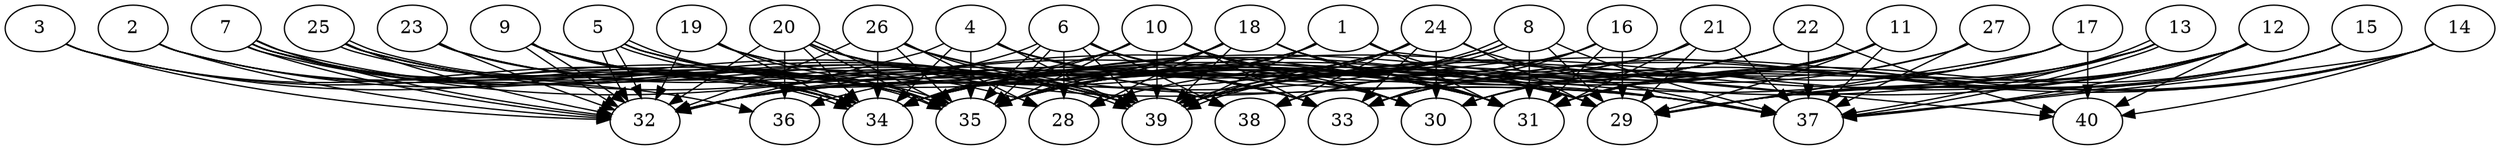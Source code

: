 // DAG automatically generated by daggen at Thu Oct  3 14:06:48 2019
// ./daggen --dot -n 40 --ccr 0.4 --fat 0.9 --regular 0.7 --density 0.9 --mindata 5242880 --maxdata 52428800 
digraph G {
  1 [size="14210560", alpha="0.04", expect_size="5684224"] 
  1 -> 29 [size ="5684224"]
  1 -> 31 [size ="5684224"]
  1 -> 32 [size ="5684224"]
  1 -> 34 [size ="5684224"]
  1 -> 35 [size ="5684224"]
  1 -> 39 [size ="5684224"]
  1 -> 40 [size ="5684224"]
  2 [size="117532160", alpha="0.02", expect_size="47012864"] 
  2 -> 32 [size ="47012864"]
  2 -> 34 [size ="47012864"]
  2 -> 35 [size ="47012864"]
  2 -> 39 [size ="47012864"]
  3 [size="81164800", alpha="0.02", expect_size="32465920"] 
  3 -> 32 [size ="32465920"]
  3 -> 34 [size ="32465920"]
  3 -> 35 [size ="32465920"]
  3 -> 39 [size ="32465920"]
  4 [size="76892160", alpha="0.15", expect_size="30756864"] 
  4 -> 29 [size ="30756864"]
  4 -> 30 [size ="30756864"]
  4 -> 32 [size ="30756864"]
  4 -> 33 [size ="30756864"]
  4 -> 34 [size ="30756864"]
  4 -> 35 [size ="30756864"]
  4 -> 39 [size ="30756864"]
  5 [size="95329280", alpha="0.18", expect_size="38131712"] 
  5 -> 29 [size ="38131712"]
  5 -> 32 [size ="38131712"]
  5 -> 32 [size ="38131712"]
  5 -> 33 [size ="38131712"]
  5 -> 35 [size ="38131712"]
  5 -> 35 [size ="38131712"]
  5 -> 39 [size ="38131712"]
  6 [size="122862080", alpha="0.02", expect_size="49144832"] 
  6 -> 28 [size ="49144832"]
  6 -> 30 [size ="49144832"]
  6 -> 32 [size ="49144832"]
  6 -> 35 [size ="49144832"]
  6 -> 35 [size ="49144832"]
  6 -> 37 [size ="49144832"]
  6 -> 38 [size ="49144832"]
  6 -> 39 [size ="49144832"]
  7 [size="45690880", alpha="0.17", expect_size="18276352"] 
  7 -> 31 [size ="18276352"]
  7 -> 32 [size ="18276352"]
  7 -> 32 [size ="18276352"]
  7 -> 34 [size ="18276352"]
  7 -> 35 [size ="18276352"]
  7 -> 36 [size ="18276352"]
  7 -> 39 [size ="18276352"]
  7 -> 39 [size ="18276352"]
  8 [size="40803840", alpha="0.09", expect_size="16321536"] 
  8 -> 29 [size ="16321536"]
  8 -> 31 [size ="16321536"]
  8 -> 32 [size ="16321536"]
  8 -> 35 [size ="16321536"]
  8 -> 37 [size ="16321536"]
  8 -> 39 [size ="16321536"]
  8 -> 39 [size ="16321536"]
  9 [size="82045440", alpha="0.11", expect_size="32818176"] 
  9 -> 31 [size ="32818176"]
  9 -> 32 [size ="32818176"]
  9 -> 32 [size ="32818176"]
  9 -> 33 [size ="32818176"]
  9 -> 34 [size ="32818176"]
  9 -> 39 [size ="32818176"]
  10 [size="121697280", alpha="0.02", expect_size="48678912"] 
  10 -> 29 [size ="48678912"]
  10 -> 30 [size ="48678912"]
  10 -> 31 [size ="48678912"]
  10 -> 32 [size ="48678912"]
  10 -> 33 [size ="48678912"]
  10 -> 34 [size ="48678912"]
  10 -> 35 [size ="48678912"]
  10 -> 39 [size ="48678912"]
  11 [size="67717120", alpha="0.04", expect_size="27086848"] 
  11 -> 28 [size ="27086848"]
  11 -> 29 [size ="27086848"]
  11 -> 30 [size ="27086848"]
  11 -> 31 [size ="27086848"]
  11 -> 33 [size ="27086848"]
  11 -> 35 [size ="27086848"]
  11 -> 37 [size ="27086848"]
  11 -> 39 [size ="27086848"]
  12 [size="88637440", alpha="0.03", expect_size="35454976"] 
  12 -> 29 [size ="35454976"]
  12 -> 30 [size ="35454976"]
  12 -> 31 [size ="35454976"]
  12 -> 35 [size ="35454976"]
  12 -> 37 [size ="35454976"]
  12 -> 39 [size ="35454976"]
  12 -> 40 [size ="35454976"]
  13 [size="102138880", alpha="0.08", expect_size="40855552"] 
  13 -> 29 [size ="40855552"]
  13 -> 31 [size ="40855552"]
  13 -> 34 [size ="40855552"]
  13 -> 37 [size ="40855552"]
  13 -> 37 [size ="40855552"]
  13 -> 39 [size ="40855552"]
  14 [size="115522560", alpha="0.04", expect_size="46209024"] 
  14 -> 29 [size ="46209024"]
  14 -> 33 [size ="46209024"]
  14 -> 37 [size ="46209024"]
  14 -> 38 [size ="46209024"]
  14 -> 40 [size ="46209024"]
  15 [size="85931520", alpha="0.04", expect_size="34372608"] 
  15 -> 29 [size ="34372608"]
  15 -> 31 [size ="34372608"]
  15 -> 33 [size ="34372608"]
  15 -> 37 [size ="34372608"]
  16 [size="76994560", alpha="0.07", expect_size="30797824"] 
  16 -> 29 [size ="30797824"]
  16 -> 31 [size ="30797824"]
  16 -> 33 [size ="30797824"]
  16 -> 36 [size ="30797824"]
  16 -> 39 [size ="30797824"]
  17 [size="86402560", alpha="0.04", expect_size="34561024"] 
  17 -> 29 [size ="34561024"]
  17 -> 31 [size ="34561024"]
  17 -> 33 [size ="34561024"]
  17 -> 34 [size ="34561024"]
  17 -> 40 [size ="34561024"]
  18 [size="66147840", alpha="0.01", expect_size="26459136"] 
  18 -> 28 [size ="26459136"]
  18 -> 29 [size ="26459136"]
  18 -> 31 [size ="26459136"]
  18 -> 32 [size ="26459136"]
  18 -> 34 [size ="26459136"]
  18 -> 35 [size ="26459136"]
  18 -> 37 [size ="26459136"]
  18 -> 39 [size ="26459136"]
  19 [size="118768640", alpha="0.18", expect_size="47507456"] 
  19 -> 31 [size ="47507456"]
  19 -> 32 [size ="47507456"]
  19 -> 33 [size ="47507456"]
  19 -> 34 [size ="47507456"]
  19 -> 35 [size ="47507456"]
  20 [size="67975680", alpha="0.11", expect_size="27190272"] 
  20 -> 31 [size ="27190272"]
  20 -> 32 [size ="27190272"]
  20 -> 34 [size ="27190272"]
  20 -> 35 [size ="27190272"]
  20 -> 35 [size ="27190272"]
  20 -> 36 [size ="27190272"]
  20 -> 37 [size ="27190272"]
  20 -> 38 [size ="27190272"]
  21 [size="81525760", alpha="0.04", expect_size="32610304"] 
  21 -> 29 [size ="32610304"]
  21 -> 31 [size ="32610304"]
  21 -> 34 [size ="32610304"]
  21 -> 35 [size ="32610304"]
  21 -> 37 [size ="32610304"]
  22 [size="106557440", alpha="0.15", expect_size="42622976"] 
  22 -> 34 [size ="42622976"]
  22 -> 35 [size ="42622976"]
  22 -> 37 [size ="42622976"]
  22 -> 38 [size ="42622976"]
  22 -> 39 [size ="42622976"]
  22 -> 40 [size ="42622976"]
  23 [size="124070400", alpha="0.17", expect_size="49628160"] 
  23 -> 32 [size ="49628160"]
  23 -> 34 [size ="49628160"]
  23 -> 38 [size ="49628160"]
  23 -> 39 [size ="49628160"]
  24 [size="51829760", alpha="0.10", expect_size="20731904"] 
  24 -> 29 [size ="20731904"]
  24 -> 30 [size ="20731904"]
  24 -> 32 [size ="20731904"]
  24 -> 33 [size ="20731904"]
  24 -> 34 [size ="20731904"]
  24 -> 35 [size ="20731904"]
  24 -> 37 [size ="20731904"]
  24 -> 38 [size ="20731904"]
  24 -> 39 [size ="20731904"]
  25 [size="75837440", alpha="0.17", expect_size="30334976"] 
  25 -> 28 [size ="30334976"]
  25 -> 30 [size ="30334976"]
  25 -> 32 [size ="30334976"]
  25 -> 34 [size ="30334976"]
  25 -> 34 [size ="30334976"]
  25 -> 35 [size ="30334976"]
  25 -> 39 [size ="30334976"]
  26 [size="97528320", alpha="0.02", expect_size="39011328"] 
  26 -> 28 [size ="39011328"]
  26 -> 32 [size ="39011328"]
  26 -> 33 [size ="39011328"]
  26 -> 34 [size ="39011328"]
  26 -> 35 [size ="39011328"]
  26 -> 37 [size ="39011328"]
  26 -> 39 [size ="39011328"]
  27 [size="19371520", alpha="0.13", expect_size="7748608"] 
  27 -> 30 [size ="7748608"]
  27 -> 37 [size ="7748608"]
  27 -> 39 [size ="7748608"]
  28 [size="44198400", alpha="0.09", expect_size="17679360"] 
  29 [size="50255360", alpha="0.16", expect_size="20102144"] 
  30 [size="41359360", alpha="0.02", expect_size="16543744"] 
  31 [size="107496960", alpha="0.17", expect_size="42998784"] 
  32 [size="13841920", alpha="0.05", expect_size="5536768"] 
  33 [size="100748800", alpha="0.08", expect_size="40299520"] 
  34 [size="82385920", alpha="0.09", expect_size="32954368"] 
  35 [size="22538240", alpha="0.01", expect_size="9015296"] 
  36 [size="121392640", alpha="0.05", expect_size="48557056"] 
  37 [size="16847360", alpha="0.01", expect_size="6738944"] 
  38 [size="95380480", alpha="0.06", expect_size="38152192"] 
  39 [size="30794240", alpha="0.09", expect_size="12317696"] 
  40 [size="127953920", alpha="0.01", expect_size="51181568"] 
}
